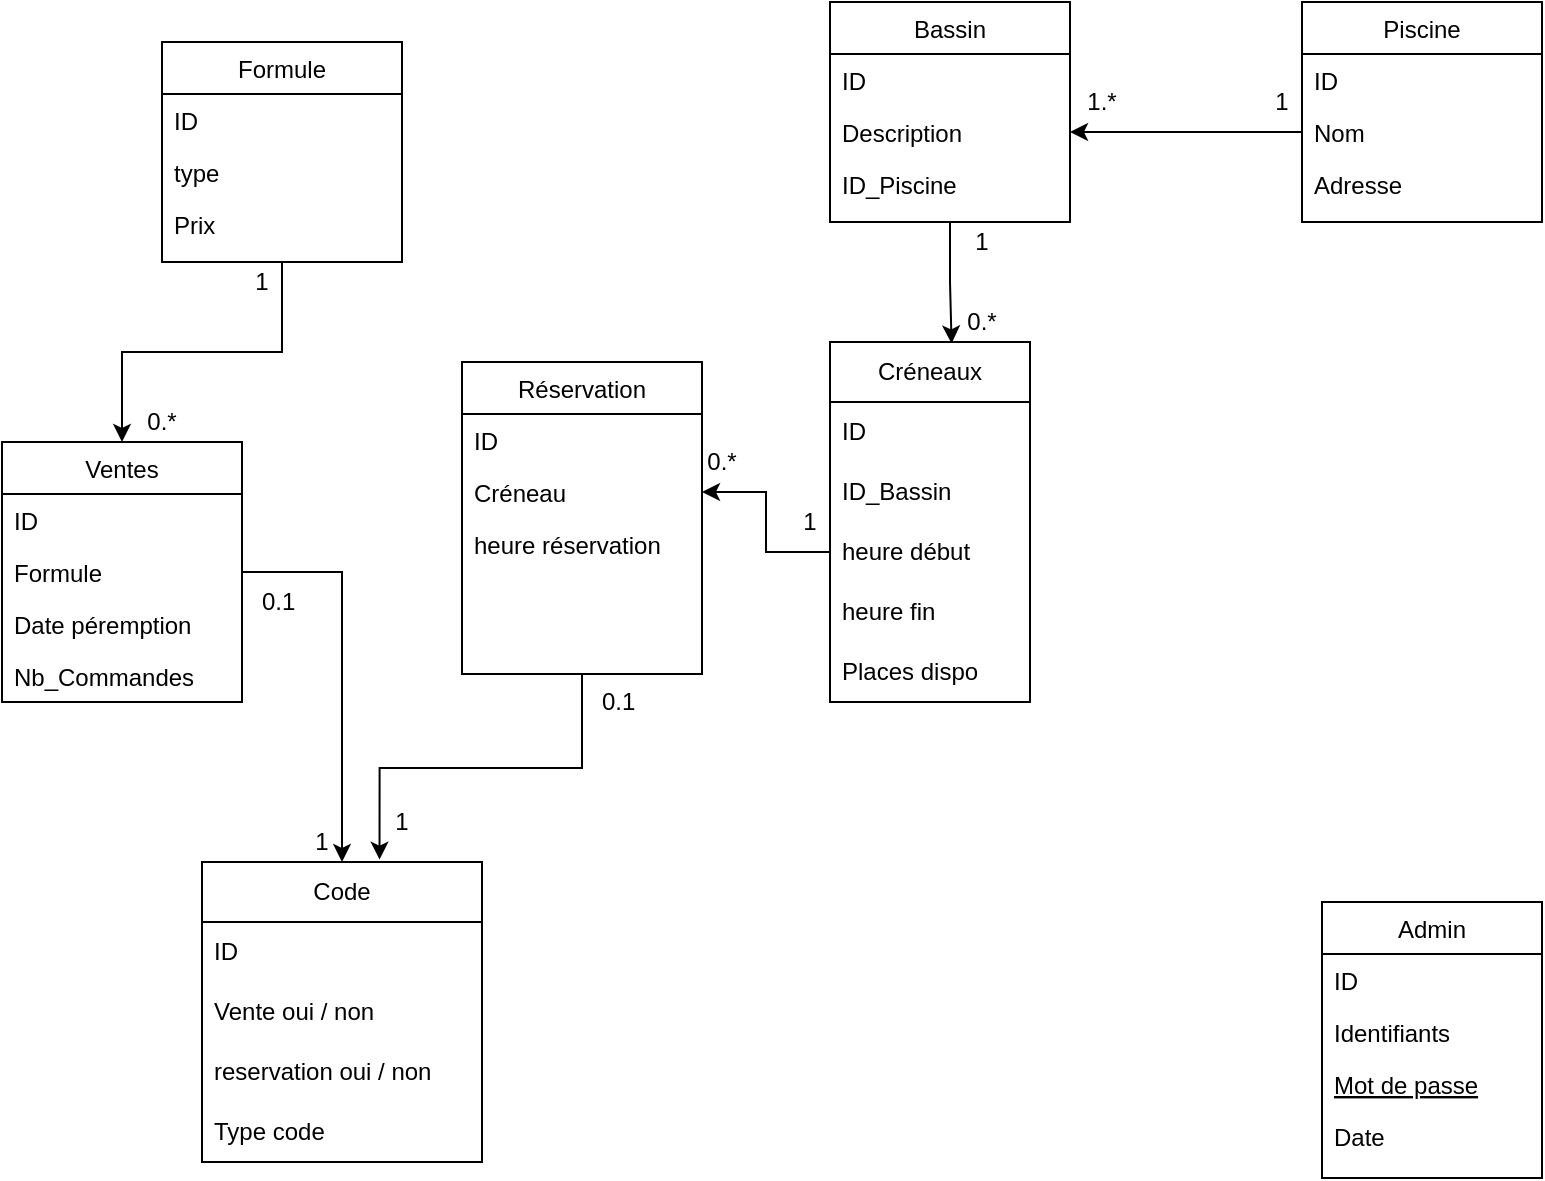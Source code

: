 <mxfile version="20.8.14" type="github">
  <diagram id="C5RBs43oDa-KdzZeNtuy" name="Page-1">
    <mxGraphModel dx="1050" dy="587" grid="1" gridSize="10" guides="1" tooltips="1" connect="1" arrows="1" fold="1" page="1" pageScale="1" pageWidth="827" pageHeight="1169" math="0" shadow="0">
      <root>
        <mxCell id="WIyWlLk6GJQsqaUBKTNV-0" />
        <mxCell id="WIyWlLk6GJQsqaUBKTNV-1" parent="WIyWlLk6GJQsqaUBKTNV-0" />
        <mxCell id="zkfFHV4jXpPFQw0GAbJ--6" value="Admin" style="swimlane;fontStyle=0;align=center;verticalAlign=top;childLayout=stackLayout;horizontal=1;startSize=26;horizontalStack=0;resizeParent=1;resizeLast=0;collapsible=1;marginBottom=0;rounded=0;shadow=0;strokeWidth=1;" parent="WIyWlLk6GJQsqaUBKTNV-1" vertex="1">
          <mxGeometry x="660" y="480" width="110" height="138" as="geometry">
            <mxRectangle x="130" y="380" width="160" height="26" as="alternateBounds" />
          </mxGeometry>
        </mxCell>
        <mxCell id="zkfFHV4jXpPFQw0GAbJ--7" value="ID" style="text;align=left;verticalAlign=top;spacingLeft=4;spacingRight=4;overflow=hidden;rotatable=0;points=[[0,0.5],[1,0.5]];portConstraint=eastwest;" parent="zkfFHV4jXpPFQw0GAbJ--6" vertex="1">
          <mxGeometry y="26" width="110" height="26" as="geometry" />
        </mxCell>
        <mxCell id="zkfFHV4jXpPFQw0GAbJ--8" value="Identifiants" style="text;align=left;verticalAlign=top;spacingLeft=4;spacingRight=4;overflow=hidden;rotatable=0;points=[[0,0.5],[1,0.5]];portConstraint=eastwest;rounded=0;shadow=0;html=0;" parent="zkfFHV4jXpPFQw0GAbJ--6" vertex="1">
          <mxGeometry y="52" width="110" height="26" as="geometry" />
        </mxCell>
        <mxCell id="zkfFHV4jXpPFQw0GAbJ--10" value="Mot de passe" style="text;align=left;verticalAlign=top;spacingLeft=4;spacingRight=4;overflow=hidden;rotatable=0;points=[[0,0.5],[1,0.5]];portConstraint=eastwest;fontStyle=4" parent="zkfFHV4jXpPFQw0GAbJ--6" vertex="1">
          <mxGeometry y="78" width="110" height="26" as="geometry" />
        </mxCell>
        <mxCell id="zkfFHV4jXpPFQw0GAbJ--11" value="Date" style="text;align=left;verticalAlign=top;spacingLeft=4;spacingRight=4;overflow=hidden;rotatable=0;points=[[0,0.5],[1,0.5]];portConstraint=eastwest;" parent="zkfFHV4jXpPFQw0GAbJ--6" vertex="1">
          <mxGeometry y="104" width="110" height="26" as="geometry" />
        </mxCell>
        <mxCell id="kH_0Ot0XDO6Wr6Cru5lq-4" style="edgeStyle=orthogonalEdgeStyle;rounded=0;orthogonalLoop=1;jettySize=auto;html=1;exitX=0.5;exitY=1;exitDx=0;exitDy=0;entryX=0.5;entryY=0;entryDx=0;entryDy=0;" parent="WIyWlLk6GJQsqaUBKTNV-1" source="gHhnYy_s8Ib8eQNXYGkt-4" target="gHhnYy_s8Ib8eQNXYGkt-9" edge="1">
          <mxGeometry relative="1" as="geometry" />
        </mxCell>
        <mxCell id="gHhnYy_s8Ib8eQNXYGkt-4" value="Formule" style="swimlane;fontStyle=0;align=center;verticalAlign=top;childLayout=stackLayout;horizontal=1;startSize=26;horizontalStack=0;resizeParent=1;resizeLast=0;collapsible=1;marginBottom=0;rounded=0;shadow=0;strokeWidth=1;" parent="WIyWlLk6GJQsqaUBKTNV-1" vertex="1">
          <mxGeometry x="80" y="50" width="120" height="110" as="geometry">
            <mxRectangle x="550" y="140" width="160" height="26" as="alternateBounds" />
          </mxGeometry>
        </mxCell>
        <mxCell id="gHhnYy_s8Ib8eQNXYGkt-5" value="ID" style="text;align=left;verticalAlign=top;spacingLeft=4;spacingRight=4;overflow=hidden;rotatable=0;points=[[0,0.5],[1,0.5]];portConstraint=eastwest;" parent="gHhnYy_s8Ib8eQNXYGkt-4" vertex="1">
          <mxGeometry y="26" width="120" height="26" as="geometry" />
        </mxCell>
        <mxCell id="gHhnYy_s8Ib8eQNXYGkt-7" value="type" style="text;align=left;verticalAlign=top;spacingLeft=4;spacingRight=4;overflow=hidden;rotatable=0;points=[[0,0.5],[1,0.5]];portConstraint=eastwest;rounded=0;shadow=0;html=0;" parent="gHhnYy_s8Ib8eQNXYGkt-4" vertex="1">
          <mxGeometry y="52" width="120" height="26" as="geometry" />
        </mxCell>
        <mxCell id="gHhnYy_s8Ib8eQNXYGkt-8" value="Prix" style="text;align=left;verticalAlign=top;spacingLeft=4;spacingRight=4;overflow=hidden;rotatable=0;points=[[0,0.5],[1,0.5]];portConstraint=eastwest;rounded=0;shadow=0;html=0;" parent="gHhnYy_s8Ib8eQNXYGkt-4" vertex="1">
          <mxGeometry y="78" width="120" height="26" as="geometry" />
        </mxCell>
        <mxCell id="gHhnYy_s8Ib8eQNXYGkt-9" value="Ventes" style="swimlane;fontStyle=0;align=center;verticalAlign=top;childLayout=stackLayout;horizontal=1;startSize=26;horizontalStack=0;resizeParent=1;resizeLast=0;collapsible=1;marginBottom=0;rounded=0;shadow=0;strokeWidth=1;" parent="WIyWlLk6GJQsqaUBKTNV-1" vertex="1">
          <mxGeometry y="250" width="120" height="130" as="geometry">
            <mxRectangle x="550" y="140" width="160" height="26" as="alternateBounds" />
          </mxGeometry>
        </mxCell>
        <mxCell id="gHhnYy_s8Ib8eQNXYGkt-10" value="ID" style="text;align=left;verticalAlign=top;spacingLeft=4;spacingRight=4;overflow=hidden;rotatable=0;points=[[0,0.5],[1,0.5]];portConstraint=eastwest;" parent="gHhnYy_s8Ib8eQNXYGkt-9" vertex="1">
          <mxGeometry y="26" width="120" height="26" as="geometry" />
        </mxCell>
        <mxCell id="kH_0Ot0XDO6Wr6Cru5lq-6" value="Formule" style="text;align=left;verticalAlign=top;spacingLeft=4;spacingRight=4;overflow=hidden;rotatable=0;points=[[0,0.5],[1,0.5]];portConstraint=eastwest;" parent="gHhnYy_s8Ib8eQNXYGkt-9" vertex="1">
          <mxGeometry y="52" width="120" height="26" as="geometry" />
        </mxCell>
        <mxCell id="kH_0Ot0XDO6Wr6Cru5lq-47" value="Date péremption" style="text;align=left;verticalAlign=top;spacingLeft=4;spacingRight=4;overflow=hidden;rotatable=0;points=[[0,0.5],[1,0.5]];portConstraint=eastwest;" parent="gHhnYy_s8Ib8eQNXYGkt-9" vertex="1">
          <mxGeometry y="78" width="120" height="26" as="geometry" />
        </mxCell>
        <mxCell id="cbdnTJRONaOCQb_7bfsf-3" value="Nb_Commandes" style="text;align=left;verticalAlign=top;spacingLeft=4;spacingRight=4;overflow=hidden;rotatable=0;points=[[0,0.5],[1,0.5]];portConstraint=eastwest;" parent="gHhnYy_s8Ib8eQNXYGkt-9" vertex="1">
          <mxGeometry y="104" width="120" height="26" as="geometry" />
        </mxCell>
        <mxCell id="kH_0Ot0XDO6Wr6Cru5lq-19" style="edgeStyle=orthogonalEdgeStyle;rounded=0;orthogonalLoop=1;jettySize=auto;html=1;exitX=0.5;exitY=1;exitDx=0;exitDy=0;entryX=0.608;entryY=0.004;entryDx=0;entryDy=0;entryPerimeter=0;" parent="WIyWlLk6GJQsqaUBKTNV-1" source="gHhnYy_s8Ib8eQNXYGkt-17" target="kH_0Ot0XDO6Wr6Cru5lq-10" edge="1">
          <mxGeometry relative="1" as="geometry" />
        </mxCell>
        <mxCell id="gHhnYy_s8Ib8eQNXYGkt-17" value="Bassin" style="swimlane;fontStyle=0;align=center;verticalAlign=top;childLayout=stackLayout;horizontal=1;startSize=26;horizontalStack=0;resizeParent=1;resizeLast=0;collapsible=1;marginBottom=0;rounded=0;shadow=0;strokeWidth=1;" parent="WIyWlLk6GJQsqaUBKTNV-1" vertex="1">
          <mxGeometry x="414" y="30" width="120" height="110" as="geometry">
            <mxRectangle x="550" y="140" width="160" height="26" as="alternateBounds" />
          </mxGeometry>
        </mxCell>
        <mxCell id="gHhnYy_s8Ib8eQNXYGkt-18" value="ID" style="text;align=left;verticalAlign=top;spacingLeft=4;spacingRight=4;overflow=hidden;rotatable=0;points=[[0,0.5],[1,0.5]];portConstraint=eastwest;" parent="gHhnYy_s8Ib8eQNXYGkt-17" vertex="1">
          <mxGeometry y="26" width="120" height="26" as="geometry" />
        </mxCell>
        <mxCell id="gHhnYy_s8Ib8eQNXYGkt-31" value="Description" style="text;align=left;verticalAlign=top;spacingLeft=4;spacingRight=4;overflow=hidden;rotatable=0;points=[[0,0.5],[1,0.5]];portConstraint=eastwest;rounded=0;shadow=0;html=0;" parent="gHhnYy_s8Ib8eQNXYGkt-17" vertex="1">
          <mxGeometry y="52" width="120" height="26" as="geometry" />
        </mxCell>
        <mxCell id="cbdnTJRONaOCQb_7bfsf-0" value="ID_Piscine" style="text;align=left;verticalAlign=top;spacingLeft=4;spacingRight=4;overflow=hidden;rotatable=0;points=[[0,0.5],[1,0.5]];portConstraint=eastwest;" parent="gHhnYy_s8Ib8eQNXYGkt-17" vertex="1">
          <mxGeometry y="78" width="120" height="26" as="geometry" />
        </mxCell>
        <mxCell id="kH_0Ot0XDO6Wr6Cru5lq-45" style="edgeStyle=orthogonalEdgeStyle;rounded=0;orthogonalLoop=1;jettySize=auto;html=1;exitX=0.5;exitY=1;exitDx=0;exitDy=0;entryX=0.634;entryY=-0.008;entryDx=0;entryDy=0;entryPerimeter=0;" parent="WIyWlLk6GJQsqaUBKTNV-1" source="gHhnYy_s8Ib8eQNXYGkt-22" target="kH_0Ot0XDO6Wr6Cru5lq-33" edge="1">
          <mxGeometry relative="1" as="geometry" />
        </mxCell>
        <mxCell id="gHhnYy_s8Ib8eQNXYGkt-22" value="Réservation" style="swimlane;fontStyle=0;align=center;verticalAlign=top;childLayout=stackLayout;horizontal=1;startSize=26;horizontalStack=0;resizeParent=1;resizeLast=0;collapsible=1;marginBottom=0;rounded=0;shadow=0;strokeWidth=1;" parent="WIyWlLk6GJQsqaUBKTNV-1" vertex="1">
          <mxGeometry x="230" y="210" width="120" height="156" as="geometry">
            <mxRectangle x="550" y="140" width="160" height="26" as="alternateBounds" />
          </mxGeometry>
        </mxCell>
        <mxCell id="gHhnYy_s8Ib8eQNXYGkt-24" value="ID" style="text;align=left;verticalAlign=top;spacingLeft=4;spacingRight=4;overflow=hidden;rotatable=0;points=[[0,0.5],[1,0.5]];portConstraint=eastwest;rounded=0;shadow=0;html=0;" parent="gHhnYy_s8Ib8eQNXYGkt-22" vertex="1">
          <mxGeometry y="26" width="120" height="26" as="geometry" />
        </mxCell>
        <mxCell id="gHhnYy_s8Ib8eQNXYGkt-25" value="Créneau" style="text;align=left;verticalAlign=top;spacingLeft=4;spacingRight=4;overflow=hidden;rotatable=0;points=[[0,0.5],[1,0.5]];portConstraint=eastwest;rounded=0;shadow=0;html=0;" parent="gHhnYy_s8Ib8eQNXYGkt-22" vertex="1">
          <mxGeometry y="52" width="120" height="26" as="geometry" />
        </mxCell>
        <mxCell id="gHhnYy_s8Ib8eQNXYGkt-26" value="heure réservation" style="text;align=left;verticalAlign=top;spacingLeft=4;spacingRight=4;overflow=hidden;rotatable=0;points=[[0,0.5],[1,0.5]];portConstraint=eastwest;rounded=0;shadow=0;html=0;" parent="gHhnYy_s8Ib8eQNXYGkt-22" vertex="1">
          <mxGeometry y="78" width="120" height="26" as="geometry" />
        </mxCell>
        <mxCell id="gHhnYy_s8Ib8eQNXYGkt-32" value="Piscine" style="swimlane;fontStyle=0;align=center;verticalAlign=top;childLayout=stackLayout;horizontal=1;startSize=26;horizontalStack=0;resizeParent=1;resizeLast=0;collapsible=1;marginBottom=0;rounded=0;shadow=0;strokeWidth=1;" parent="WIyWlLk6GJQsqaUBKTNV-1" vertex="1">
          <mxGeometry x="650" y="30" width="120" height="110" as="geometry">
            <mxRectangle x="550" y="140" width="160" height="26" as="alternateBounds" />
          </mxGeometry>
        </mxCell>
        <mxCell id="gHhnYy_s8Ib8eQNXYGkt-33" value="ID" style="text;align=left;verticalAlign=top;spacingLeft=4;spacingRight=4;overflow=hidden;rotatable=0;points=[[0,0.5],[1,0.5]];portConstraint=eastwest;" parent="gHhnYy_s8Ib8eQNXYGkt-32" vertex="1">
          <mxGeometry y="26" width="120" height="26" as="geometry" />
        </mxCell>
        <mxCell id="gHhnYy_s8Ib8eQNXYGkt-34" value="Nom" style="text;align=left;verticalAlign=top;spacingLeft=4;spacingRight=4;overflow=hidden;rotatable=0;points=[[0,0.5],[1,0.5]];portConstraint=eastwest;rounded=0;shadow=0;html=0;" parent="gHhnYy_s8Ib8eQNXYGkt-32" vertex="1">
          <mxGeometry y="52" width="120" height="26" as="geometry" />
        </mxCell>
        <mxCell id="gHhnYy_s8Ib8eQNXYGkt-35" value="Adresse" style="text;align=left;verticalAlign=top;spacingLeft=4;spacingRight=4;overflow=hidden;rotatable=0;points=[[0,0.5],[1,0.5]];portConstraint=eastwest;rounded=0;shadow=0;html=0;" parent="gHhnYy_s8Ib8eQNXYGkt-32" vertex="1">
          <mxGeometry y="78" width="120" height="26" as="geometry" />
        </mxCell>
        <mxCell id="kH_0Ot0XDO6Wr6Cru5lq-9" style="edgeStyle=orthogonalEdgeStyle;rounded=0;orthogonalLoop=1;jettySize=auto;html=1;exitX=0;exitY=0.5;exitDx=0;exitDy=0;entryX=1;entryY=0.5;entryDx=0;entryDy=0;" parent="WIyWlLk6GJQsqaUBKTNV-1" source="gHhnYy_s8Ib8eQNXYGkt-34" edge="1">
          <mxGeometry relative="1" as="geometry">
            <mxPoint x="534" y="95" as="targetPoint" />
          </mxGeometry>
        </mxCell>
        <mxCell id="kH_0Ot0XDO6Wr6Cru5lq-10" value="Créneaux" style="swimlane;fontStyle=0;childLayout=stackLayout;horizontal=1;startSize=30;horizontalStack=0;resizeParent=1;resizeParentMax=0;resizeLast=0;collapsible=1;marginBottom=0;whiteSpace=wrap;html=1;" parent="WIyWlLk6GJQsqaUBKTNV-1" vertex="1">
          <mxGeometry x="414" y="200" width="100" height="180" as="geometry" />
        </mxCell>
        <mxCell id="kH_0Ot0XDO6Wr6Cru5lq-11" value="ID" style="text;strokeColor=none;fillColor=none;align=left;verticalAlign=middle;spacingLeft=4;spacingRight=4;overflow=hidden;points=[[0,0.5],[1,0.5]];portConstraint=eastwest;rotatable=0;whiteSpace=wrap;html=1;" parent="kH_0Ot0XDO6Wr6Cru5lq-10" vertex="1">
          <mxGeometry y="30" width="100" height="30" as="geometry" />
        </mxCell>
        <mxCell id="cbdnTJRONaOCQb_7bfsf-1" value="ID_Bassin" style="text;strokeColor=none;fillColor=none;align=left;verticalAlign=middle;spacingLeft=4;spacingRight=4;overflow=hidden;points=[[0,0.5],[1,0.5]];portConstraint=eastwest;rotatable=0;whiteSpace=wrap;html=1;" parent="kH_0Ot0XDO6Wr6Cru5lq-10" vertex="1">
          <mxGeometry y="60" width="100" height="30" as="geometry" />
        </mxCell>
        <mxCell id="kH_0Ot0XDO6Wr6Cru5lq-12" value="heure début" style="text;strokeColor=none;fillColor=none;align=left;verticalAlign=middle;spacingLeft=4;spacingRight=4;overflow=hidden;points=[[0,0.5],[1,0.5]];portConstraint=eastwest;rotatable=0;whiteSpace=wrap;html=1;" parent="kH_0Ot0XDO6Wr6Cru5lq-10" vertex="1">
          <mxGeometry y="90" width="100" height="30" as="geometry" />
        </mxCell>
        <mxCell id="kH_0Ot0XDO6Wr6Cru5lq-13" value="heure fin" style="text;strokeColor=none;fillColor=none;align=left;verticalAlign=middle;spacingLeft=4;spacingRight=4;overflow=hidden;points=[[0,0.5],[1,0.5]];portConstraint=eastwest;rotatable=0;whiteSpace=wrap;html=1;" parent="kH_0Ot0XDO6Wr6Cru5lq-10" vertex="1">
          <mxGeometry y="120" width="100" height="30" as="geometry" />
        </mxCell>
        <mxCell id="kH_0Ot0XDO6Wr6Cru5lq-18" value="Places dispo" style="text;strokeColor=none;fillColor=none;align=left;verticalAlign=middle;spacingLeft=4;spacingRight=4;overflow=hidden;points=[[0,0.5],[1,0.5]];portConstraint=eastwest;rotatable=0;whiteSpace=wrap;html=1;" parent="kH_0Ot0XDO6Wr6Cru5lq-10" vertex="1">
          <mxGeometry y="150" width="100" height="30" as="geometry" />
        </mxCell>
        <mxCell id="kH_0Ot0XDO6Wr6Cru5lq-21" value="1" style="text;html=1;strokeColor=none;fillColor=none;align=center;verticalAlign=middle;whiteSpace=wrap;rounded=0;" parent="WIyWlLk6GJQsqaUBKTNV-1" vertex="1">
          <mxGeometry x="630" y="70" width="20" height="20" as="geometry" />
        </mxCell>
        <mxCell id="kH_0Ot0XDO6Wr6Cru5lq-22" value="1.*" style="text;html=1;strokeColor=none;fillColor=none;align=center;verticalAlign=middle;whiteSpace=wrap;rounded=0;" parent="WIyWlLk6GJQsqaUBKTNV-1" vertex="1">
          <mxGeometry x="540" y="70" width="20" height="20" as="geometry" />
        </mxCell>
        <mxCell id="kH_0Ot0XDO6Wr6Cru5lq-23" value="1" style="text;html=1;strokeColor=none;fillColor=none;align=center;verticalAlign=middle;whiteSpace=wrap;rounded=0;" parent="WIyWlLk6GJQsqaUBKTNV-1" vertex="1">
          <mxGeometry x="480" y="140" width="20" height="20" as="geometry" />
        </mxCell>
        <mxCell id="kH_0Ot0XDO6Wr6Cru5lq-24" value="0.*" style="text;html=1;strokeColor=none;fillColor=none;align=center;verticalAlign=middle;whiteSpace=wrap;rounded=0;" parent="WIyWlLk6GJQsqaUBKTNV-1" vertex="1">
          <mxGeometry x="480" y="180" width="20" height="20" as="geometry" />
        </mxCell>
        <mxCell id="kH_0Ot0XDO6Wr6Cru5lq-27" value="1" style="text;html=1;strokeColor=none;fillColor=none;align=center;verticalAlign=middle;whiteSpace=wrap;rounded=0;" parent="WIyWlLk6GJQsqaUBKTNV-1" vertex="1">
          <mxGeometry x="120" y="160" width="20" height="20" as="geometry" />
        </mxCell>
        <mxCell id="kH_0Ot0XDO6Wr6Cru5lq-28" value="0.*" style="text;html=1;strokeColor=none;fillColor=none;align=center;verticalAlign=middle;whiteSpace=wrap;rounded=0;" parent="WIyWlLk6GJQsqaUBKTNV-1" vertex="1">
          <mxGeometry x="70" y="230" width="20" height="20" as="geometry" />
        </mxCell>
        <mxCell id="kH_0Ot0XDO6Wr6Cru5lq-33" value="Code" style="swimlane;fontStyle=0;childLayout=stackLayout;horizontal=1;startSize=30;horizontalStack=0;resizeParent=1;resizeParentMax=0;resizeLast=0;collapsible=1;marginBottom=0;whiteSpace=wrap;html=1;" parent="WIyWlLk6GJQsqaUBKTNV-1" vertex="1">
          <mxGeometry x="100" y="460" width="140" height="150" as="geometry" />
        </mxCell>
        <mxCell id="kH_0Ot0XDO6Wr6Cru5lq-34" value="ID" style="text;strokeColor=none;fillColor=none;align=left;verticalAlign=middle;spacingLeft=4;spacingRight=4;overflow=hidden;points=[[0,0.5],[1,0.5]];portConstraint=eastwest;rotatable=0;whiteSpace=wrap;html=1;" parent="kH_0Ot0XDO6Wr6Cru5lq-33" vertex="1">
          <mxGeometry y="30" width="140" height="30" as="geometry" />
        </mxCell>
        <mxCell id="kH_0Ot0XDO6Wr6Cru5lq-62" value="Vente oui / non" style="text;strokeColor=none;fillColor=none;align=left;verticalAlign=middle;spacingLeft=4;spacingRight=4;overflow=hidden;points=[[0,0.5],[1,0.5]];portConstraint=eastwest;rotatable=0;whiteSpace=wrap;html=1;" parent="kH_0Ot0XDO6Wr6Cru5lq-33" vertex="1">
          <mxGeometry y="60" width="140" height="30" as="geometry" />
        </mxCell>
        <mxCell id="kH_0Ot0XDO6Wr6Cru5lq-36" value="reservation oui / non" style="text;strokeColor=none;fillColor=none;align=left;verticalAlign=middle;spacingLeft=4;spacingRight=4;overflow=hidden;points=[[0,0.5],[1,0.5]];portConstraint=eastwest;rotatable=0;whiteSpace=wrap;html=1;" parent="kH_0Ot0XDO6Wr6Cru5lq-33" vertex="1">
          <mxGeometry y="90" width="140" height="30" as="geometry" />
        </mxCell>
        <mxCell id="kH_0Ot0XDO6Wr6Cru5lq-61" value="Type code" style="text;strokeColor=none;fillColor=none;align=left;verticalAlign=middle;spacingLeft=4;spacingRight=4;overflow=hidden;points=[[0,0.5],[1,0.5]];portConstraint=eastwest;rotatable=0;whiteSpace=wrap;html=1;" parent="kH_0Ot0XDO6Wr6Cru5lq-33" vertex="1">
          <mxGeometry y="120" width="140" height="30" as="geometry" />
        </mxCell>
        <mxCell id="kH_0Ot0XDO6Wr6Cru5lq-42" style="edgeStyle=orthogonalEdgeStyle;rounded=0;orthogonalLoop=1;jettySize=auto;html=1;exitX=0;exitY=0.5;exitDx=0;exitDy=0;entryX=1;entryY=0.5;entryDx=0;entryDy=0;" parent="WIyWlLk6GJQsqaUBKTNV-1" source="kH_0Ot0XDO6Wr6Cru5lq-12" target="gHhnYy_s8Ib8eQNXYGkt-25" edge="1">
          <mxGeometry relative="1" as="geometry" />
        </mxCell>
        <mxCell id="kH_0Ot0XDO6Wr6Cru5lq-58" style="edgeStyle=orthogonalEdgeStyle;rounded=0;orthogonalLoop=1;jettySize=auto;html=1;exitX=1;exitY=0.5;exitDx=0;exitDy=0;entryX=0.5;entryY=0;entryDx=0;entryDy=0;" parent="WIyWlLk6GJQsqaUBKTNV-1" source="kH_0Ot0XDO6Wr6Cru5lq-6" target="kH_0Ot0XDO6Wr6Cru5lq-33" edge="1">
          <mxGeometry relative="1" as="geometry" />
        </mxCell>
        <mxCell id="kH_0Ot0XDO6Wr6Cru5lq-63" value="1" style="text;html=1;strokeColor=none;fillColor=none;align=center;verticalAlign=middle;whiteSpace=wrap;rounded=0;" parent="WIyWlLk6GJQsqaUBKTNV-1" vertex="1">
          <mxGeometry x="394" y="280" width="20" height="20" as="geometry" />
        </mxCell>
        <mxCell id="kH_0Ot0XDO6Wr6Cru5lq-64" value="0.*" style="text;html=1;strokeColor=none;fillColor=none;align=center;verticalAlign=middle;whiteSpace=wrap;rounded=0;" parent="WIyWlLk6GJQsqaUBKTNV-1" vertex="1">
          <mxGeometry x="350" y="250" width="20" height="20" as="geometry" />
        </mxCell>
        <mxCell id="kH_0Ot0XDO6Wr6Cru5lq-65" value="0.1&lt;span style=&quot;white-space: pre;&quot;&gt; &lt;/span&gt;" style="text;html=1;strokeColor=none;fillColor=none;align=center;verticalAlign=middle;whiteSpace=wrap;rounded=0;" parent="WIyWlLk6GJQsqaUBKTNV-1" vertex="1">
          <mxGeometry x="300" y="370" width="20" height="20" as="geometry" />
        </mxCell>
        <mxCell id="kH_0Ot0XDO6Wr6Cru5lq-66" value="0.1&lt;span style=&quot;white-space: pre;&quot;&gt; &lt;/span&gt;" style="text;html=1;strokeColor=none;fillColor=none;align=center;verticalAlign=middle;whiteSpace=wrap;rounded=0;" parent="WIyWlLk6GJQsqaUBKTNV-1" vertex="1">
          <mxGeometry x="130" y="320" width="20" height="20" as="geometry" />
        </mxCell>
        <mxCell id="kH_0Ot0XDO6Wr6Cru5lq-67" value="1" style="text;html=1;strokeColor=none;fillColor=none;align=center;verticalAlign=middle;whiteSpace=wrap;rounded=0;" parent="WIyWlLk6GJQsqaUBKTNV-1" vertex="1">
          <mxGeometry x="190" y="430" width="20" height="20" as="geometry" />
        </mxCell>
        <mxCell id="kH_0Ot0XDO6Wr6Cru5lq-68" value="1" style="text;html=1;strokeColor=none;fillColor=none;align=center;verticalAlign=middle;whiteSpace=wrap;rounded=0;" parent="WIyWlLk6GJQsqaUBKTNV-1" vertex="1">
          <mxGeometry x="150" y="440" width="20" height="20" as="geometry" />
        </mxCell>
      </root>
    </mxGraphModel>
  </diagram>
</mxfile>
